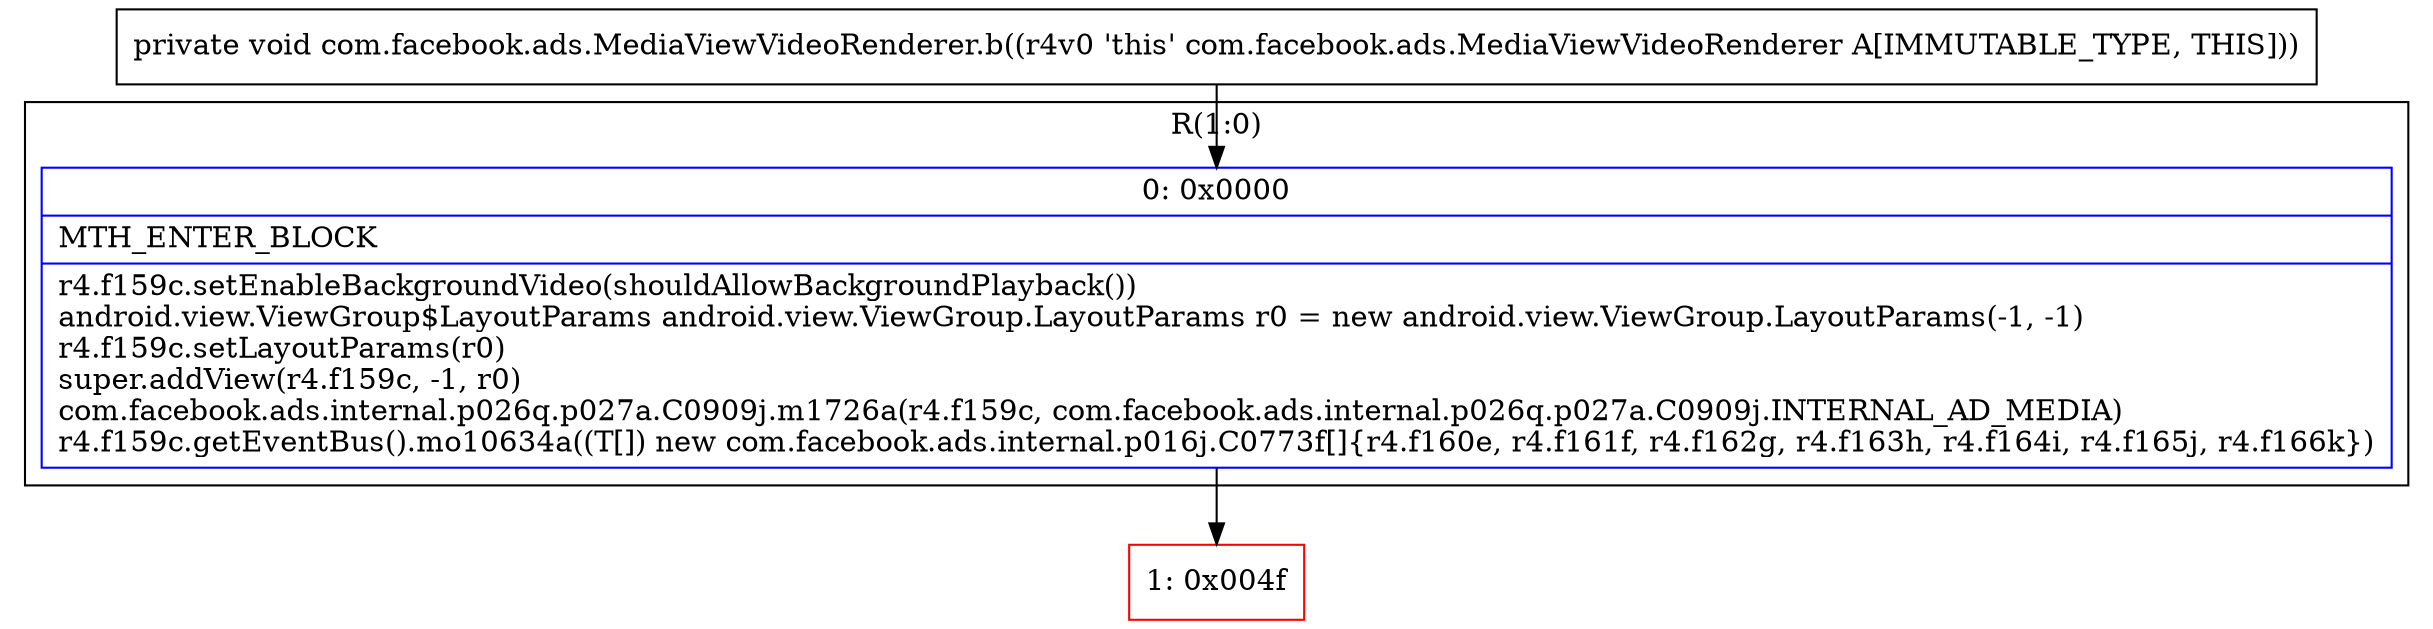 digraph "CFG forcom.facebook.ads.MediaViewVideoRenderer.b()V" {
subgraph cluster_Region_707730840 {
label = "R(1:0)";
node [shape=record,color=blue];
Node_0 [shape=record,label="{0\:\ 0x0000|MTH_ENTER_BLOCK\l|r4.f159c.setEnableBackgroundVideo(shouldAllowBackgroundPlayback())\landroid.view.ViewGroup$LayoutParams android.view.ViewGroup.LayoutParams r0 = new android.view.ViewGroup.LayoutParams(\-1, \-1)\lr4.f159c.setLayoutParams(r0)\lsuper.addView(r4.f159c, \-1, r0)\lcom.facebook.ads.internal.p026q.p027a.C0909j.m1726a(r4.f159c, com.facebook.ads.internal.p026q.p027a.C0909j.INTERNAL_AD_MEDIA)\lr4.f159c.getEventBus().mo10634a((T[]) new com.facebook.ads.internal.p016j.C0773f[]\{r4.f160e, r4.f161f, r4.f162g, r4.f163h, r4.f164i, r4.f165j, r4.f166k\})\l}"];
}
Node_1 [shape=record,color=red,label="{1\:\ 0x004f}"];
MethodNode[shape=record,label="{private void com.facebook.ads.MediaViewVideoRenderer.b((r4v0 'this' com.facebook.ads.MediaViewVideoRenderer A[IMMUTABLE_TYPE, THIS])) }"];
MethodNode -> Node_0;
Node_0 -> Node_1;
}


